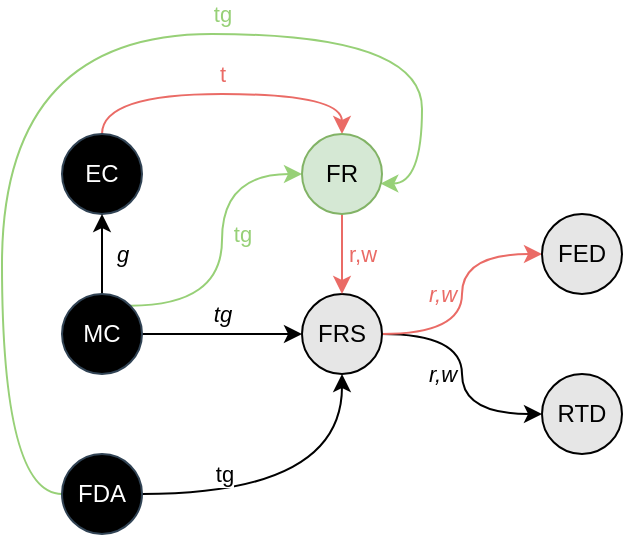 <mxfile version="15.4.3" type="device"><diagram id="Rf8UByxQS77VN8qNyzKJ" name="Page-1"><mxGraphModel dx="2942" dy="1154" grid="1" gridSize="10" guides="1" tooltips="1" connect="1" arrows="1" fold="1" page="1" pageScale="1" pageWidth="850" pageHeight="1100" math="0" shadow="0"><root><mxCell id="0"/><mxCell id="1" parent="0"/><mxCell id="qnlHyODWhdrxIyU2GCWw-2" value="t" style="edgeStyle=orthogonalEdgeStyle;orthogonalLoop=1;jettySize=auto;html=1;exitX=0.5;exitY=0;exitDx=0;exitDy=0;entryX=0.5;entryY=0;entryDx=0;entryDy=0;curved=1;strokeColor=#EA6B66;fontColor=#EA6B66;" parent="1" source="r5WgQbb6SOs8e4r2kwnb-2" target="qnlHyODWhdrxIyU2GCWw-1" edge="1"><mxGeometry y="10" relative="1" as="geometry"><mxPoint as="offset"/></mxGeometry></mxCell><mxCell id="r5WgQbb6SOs8e4r2kwnb-2" value="EC" style="ellipse;whiteSpace=wrap;html=1;aspect=fixed;fillColor=#000000;strokeColor=#314354;fontColor=#ffffff;" parent="1" vertex="1"><mxGeometry x="40" y="80" width="40" height="40" as="geometry"/></mxCell><mxCell id="GR-0_KKSYv4FOSrVEkCS-1" value="&lt;i&gt;tg&lt;/i&gt;" style="edgeStyle=orthogonalEdgeStyle;orthogonalLoop=1;jettySize=auto;html=1;exitX=1;exitY=0.5;exitDx=0;exitDy=0;entryX=0;entryY=0.5;entryDx=0;entryDy=0;curved=1;" parent="1" source="r5WgQbb6SOs8e4r2kwnb-3" target="r5WgQbb6SOs8e4r2kwnb-5" edge="1"><mxGeometry y="10" relative="1" as="geometry"><mxPoint as="offset"/></mxGeometry></mxCell><mxCell id="GR-0_KKSYv4FOSrVEkCS-6" value="&lt;i&gt;g&lt;/i&gt;" style="edgeStyle=orthogonalEdgeStyle;curved=1;orthogonalLoop=1;jettySize=auto;html=1;exitX=0.5;exitY=0;exitDx=0;exitDy=0;entryX=0.5;entryY=1;entryDx=0;entryDy=0;" parent="1" source="r5WgQbb6SOs8e4r2kwnb-3" target="r5WgQbb6SOs8e4r2kwnb-2" edge="1"><mxGeometry y="-10" relative="1" as="geometry"><mxPoint as="offset"/></mxGeometry></mxCell><mxCell id="qnlHyODWhdrxIyU2GCWw-4" value="tg" style="edgeStyle=orthogonalEdgeStyle;curved=1;orthogonalLoop=1;jettySize=auto;html=1;exitX=1;exitY=0;exitDx=0;exitDy=0;entryX=0;entryY=0.5;entryDx=0;entryDy=0;fontColor=#97D077;strokeColor=#97D077;" parent="1" source="r5WgQbb6SOs8e4r2kwnb-3" target="qnlHyODWhdrxIyU2GCWw-1" edge="1"><mxGeometry x="0.078" y="-10" relative="1" as="geometry"><mxPoint as="offset"/></mxGeometry></mxCell><mxCell id="r5WgQbb6SOs8e4r2kwnb-3" value="MC" style="ellipse;whiteSpace=wrap;html=1;aspect=fixed;fillColor=#000000;strokeColor=#314354;fontColor=#ffffff;" parent="1" vertex="1"><mxGeometry x="40" y="160" width="40" height="40" as="geometry"/></mxCell><mxCell id="GR-0_KKSYv4FOSrVEkCS-2" style="edgeStyle=orthogonalEdgeStyle;orthogonalLoop=1;jettySize=auto;html=1;exitX=1;exitY=0.5;exitDx=0;exitDy=0;entryX=0.5;entryY=1;entryDx=0;entryDy=0;curved=1;" parent="1" source="r5WgQbb6SOs8e4r2kwnb-4" target="r5WgQbb6SOs8e4r2kwnb-5" edge="1"><mxGeometry relative="1" as="geometry"/></mxCell><mxCell id="GR-0_KKSYv4FOSrVEkCS-7" value="tg" style="edgeLabel;html=1;align=center;verticalAlign=middle;resizable=0;points=[];" parent="GR-0_KKSYv4FOSrVEkCS-2" vertex="1" connectable="0"><mxGeometry x="-0.084" y="13" relative="1" as="geometry"><mxPoint x="-33" y="3" as="offset"/></mxGeometry></mxCell><mxCell id="qnlHyODWhdrxIyU2GCWw-5" value="tg" style="edgeStyle=orthogonalEdgeStyle;curved=1;orthogonalLoop=1;jettySize=auto;html=1;exitX=0;exitY=0.5;exitDx=0;exitDy=0;fontColor=#97D077;strokeColor=#97D077;entryX=0.979;entryY=0.62;entryDx=0;entryDy=0;entryPerimeter=0;" parent="1" source="r5WgQbb6SOs8e4r2kwnb-4" target="qnlHyODWhdrxIyU2GCWw-1" edge="1"><mxGeometry x="0.308" y="10" relative="1" as="geometry"><mxPoint x="20" y="40" as="targetPoint"/><Array as="points"><mxPoint x="10" y="260"/><mxPoint x="10" y="30"/><mxPoint x="220" y="30"/><mxPoint x="220" y="105"/></Array><mxPoint as="offset"/></mxGeometry></mxCell><mxCell id="r5WgQbb6SOs8e4r2kwnb-4" value="FDA" style="ellipse;whiteSpace=wrap;html=1;aspect=fixed;fillColor=#000000;strokeColor=#314354;fontColor=#ffffff;" parent="1" vertex="1"><mxGeometry x="40" y="240" width="40" height="40" as="geometry"/></mxCell><mxCell id="GR-0_KKSYv4FOSrVEkCS-4" value="&lt;i&gt;r,w&lt;/i&gt;" style="edgeStyle=orthogonalEdgeStyle;curved=1;orthogonalLoop=1;jettySize=auto;html=1;exitX=1;exitY=0.5;exitDx=0;exitDy=0;entryX=0;entryY=0.5;entryDx=0;entryDy=0;" parent="1" source="r5WgQbb6SOs8e4r2kwnb-5" target="r5WgQbb6SOs8e4r2kwnb-7" edge="1"><mxGeometry x="0.001" y="-10" relative="1" as="geometry"><mxPoint as="offset"/></mxGeometry></mxCell><mxCell id="GR-0_KKSYv4FOSrVEkCS-5" value="&lt;i&gt;r,w&lt;/i&gt;" style="edgeStyle=orthogonalEdgeStyle;curved=1;orthogonalLoop=1;jettySize=auto;html=1;exitX=1;exitY=0.5;exitDx=0;exitDy=0;entryX=0;entryY=0.5;entryDx=0;entryDy=0;strokeColor=#EA6B66;fontColor=#EA6B66;" parent="1" source="r5WgQbb6SOs8e4r2kwnb-5" target="r5WgQbb6SOs8e4r2kwnb-6" edge="1"><mxGeometry x="0.001" y="10" relative="1" as="geometry"><mxPoint as="offset"/></mxGeometry></mxCell><mxCell id="r5WgQbb6SOs8e4r2kwnb-5" value="FRS" style="ellipse;whiteSpace=wrap;html=1;aspect=fixed;fillColor=#E6E6E6;" parent="1" vertex="1"><mxGeometry x="160" y="160" width="40" height="40" as="geometry"/></mxCell><mxCell id="r5WgQbb6SOs8e4r2kwnb-6" value="FED" style="ellipse;whiteSpace=wrap;html=1;aspect=fixed;fillColor=#E6E6E6;" parent="1" vertex="1"><mxGeometry x="280" y="120" width="40" height="40" as="geometry"/></mxCell><mxCell id="r5WgQbb6SOs8e4r2kwnb-7" value="RTD" style="ellipse;whiteSpace=wrap;html=1;aspect=fixed;fillColor=#E6E6E6;" parent="1" vertex="1"><mxGeometry x="280" y="200" width="40" height="40" as="geometry"/></mxCell><mxCell id="qnlHyODWhdrxIyU2GCWw-3" value="r,w" style="edgeStyle=orthogonalEdgeStyle;curved=1;orthogonalLoop=1;jettySize=auto;html=1;exitX=0.5;exitY=1;exitDx=0;exitDy=0;entryX=0.5;entryY=0;entryDx=0;entryDy=0;fontColor=#EA6B66;strokeColor=#EA6B66;" parent="1" source="qnlHyODWhdrxIyU2GCWw-1" target="r5WgQbb6SOs8e4r2kwnb-5" edge="1"><mxGeometry y="10" relative="1" as="geometry"><mxPoint as="offset"/></mxGeometry></mxCell><mxCell id="qnlHyODWhdrxIyU2GCWw-1" value="FR" style="ellipse;whiteSpace=wrap;html=1;aspect=fixed;fillColor=#d5e8d4;strokeColor=#82b366;" parent="1" vertex="1"><mxGeometry x="160" y="80" width="40" height="40" as="geometry"/></mxCell></root></mxGraphModel></diagram></mxfile>
